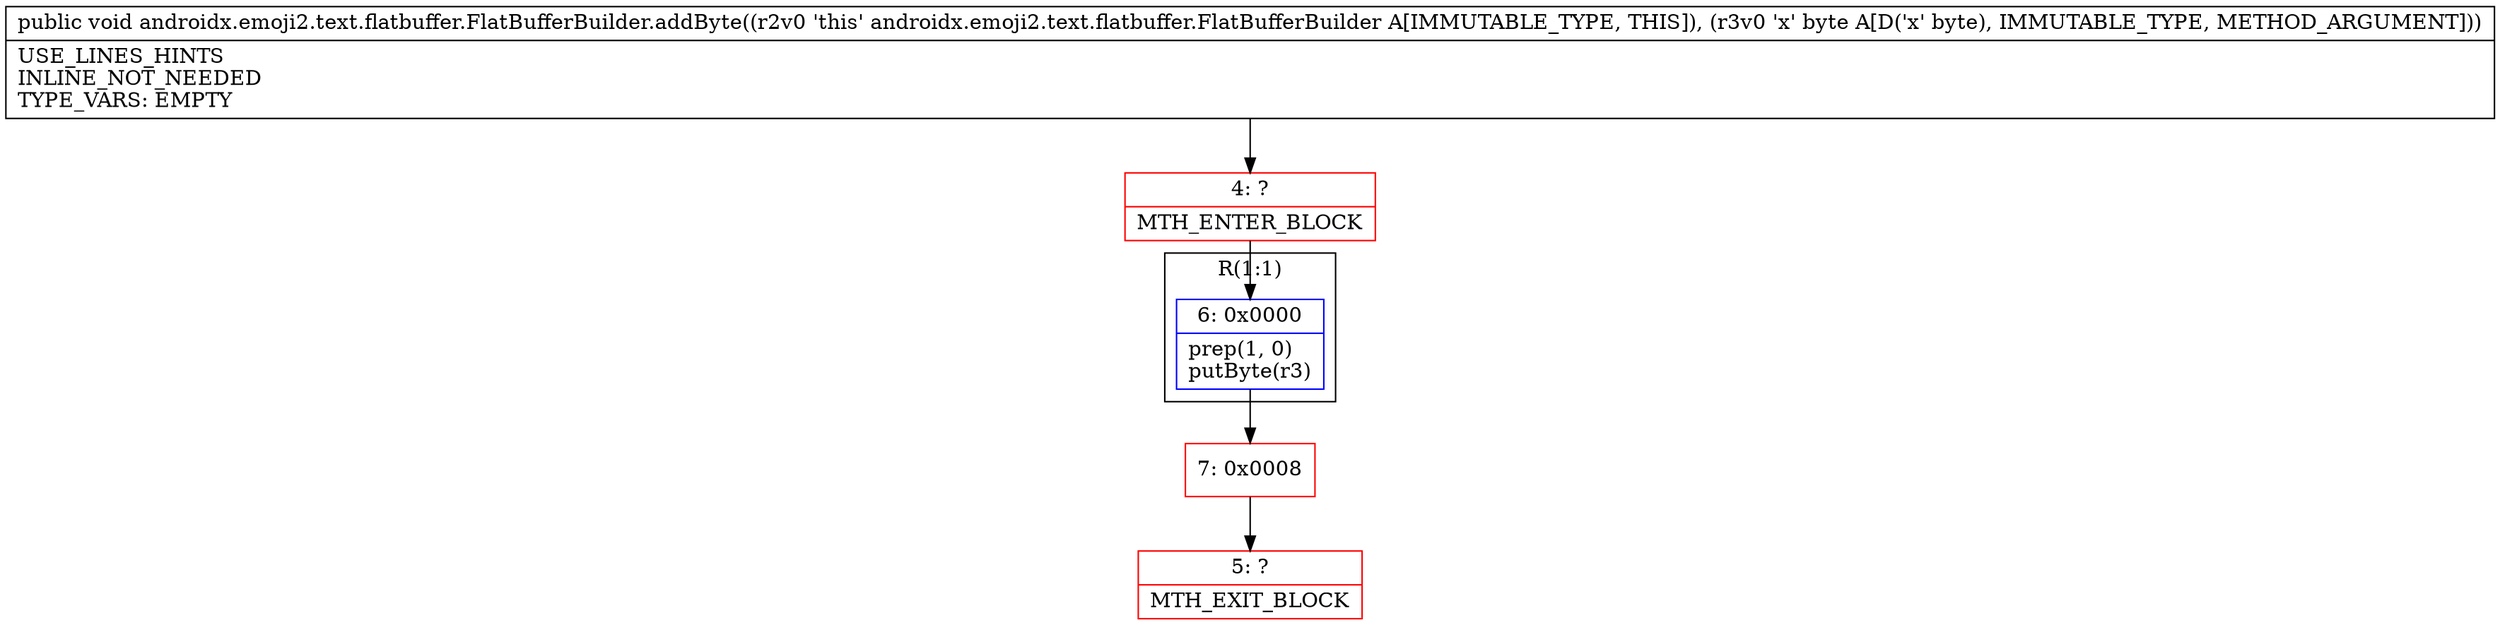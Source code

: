 digraph "CFG forandroidx.emoji2.text.flatbuffer.FlatBufferBuilder.addByte(B)V" {
subgraph cluster_Region_1198807625 {
label = "R(1:1)";
node [shape=record,color=blue];
Node_6 [shape=record,label="{6\:\ 0x0000|prep(1, 0)\lputByte(r3)\l}"];
}
Node_4 [shape=record,color=red,label="{4\:\ ?|MTH_ENTER_BLOCK\l}"];
Node_7 [shape=record,color=red,label="{7\:\ 0x0008}"];
Node_5 [shape=record,color=red,label="{5\:\ ?|MTH_EXIT_BLOCK\l}"];
MethodNode[shape=record,label="{public void androidx.emoji2.text.flatbuffer.FlatBufferBuilder.addByte((r2v0 'this' androidx.emoji2.text.flatbuffer.FlatBufferBuilder A[IMMUTABLE_TYPE, THIS]), (r3v0 'x' byte A[D('x' byte), IMMUTABLE_TYPE, METHOD_ARGUMENT]))  | USE_LINES_HINTS\lINLINE_NOT_NEEDED\lTYPE_VARS: EMPTY\l}"];
MethodNode -> Node_4;Node_6 -> Node_7;
Node_4 -> Node_6;
Node_7 -> Node_5;
}

